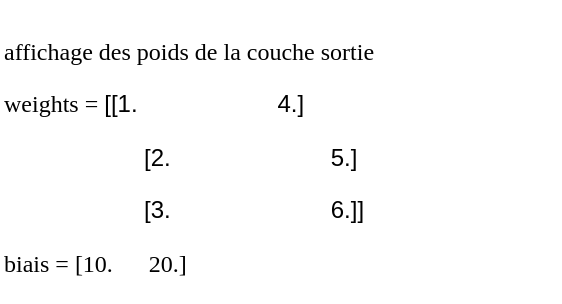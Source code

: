 <mxfile version="15.7.4" type="device"><diagram id="y1_Qu_EXzGHLbZom3y97" name="Page-1"><mxGraphModel dx="1182" dy="707" grid="1" gridSize="10" guides="1" tooltips="1" connect="1" arrows="1" fold="1" page="1" pageScale="1" pageWidth="827" pageHeight="1169" math="0" shadow="0"><root><mxCell id="0"/><mxCell id="1" parent="0"/><mxCell id="FSYrUCMZTNKOlPBiHCc3-1" value="&lt;p class=&quot;MsoNormal&quot;&gt;&lt;span style=&quot;font-size: 9pt ; line-height: 107% ; font-family: &amp;#34;consolas&amp;#34; ; color: black ; background-color: rgb(255 , 255 , 255)&quot;&gt;affichage des poids de la couche sortie&lt;/span&gt;&lt;/p&gt;&lt;p class=&quot;MsoNormal&quot;&gt;&lt;span style=&quot;font-size: 9pt ; line-height: 107% ; font-family: &amp;#34;consolas&amp;#34; ; color: black ; background-color: rgb(255 , 255 , 255)&quot;&gt;weights =&lt;span&gt;&amp;nbsp;&lt;/span&gt;&lt;/span&gt;&lt;span style=&quot;font-size: 9pt ; font-family: &amp;#34;helvetica&amp;#34; ; text-align: center&quot;&gt;[[1.&lt;span style=&quot;white-space: pre&quot;&gt;&#9;&lt;/span&gt;&lt;span style=&quot;white-space: pre&quot;&gt;&#9;&lt;/span&gt;&lt;span style=&quot;white-space: pre&quot;&gt;&#9;&lt;/span&gt;&lt;/span&gt;&lt;span style=&quot;font-size: 9pt ; font-family: &amp;#34;helvetica&amp;#34; ; text-align: center&quot;&gt;&#9;&lt;/span&gt;&lt;span style=&quot;font-size: 9pt ; font-family: &amp;#34;helvetica&amp;#34; ; text-align: center&quot;&gt;&#9;&lt;/span&gt;&lt;span style=&quot;font-size: 9pt ; font-family: &amp;#34;helvetica&amp;#34; ; text-align: center&quot;&gt;4.]&lt;/span&gt;&lt;/p&gt;&lt;p class=&quot;MsoNormal&quot;&gt;&lt;span style=&quot;font-size: 9pt ; font-family: &amp;#34;helvetica&amp;#34; ; text-align: center&quot;&gt;&amp;nbsp;&lt;span style=&quot;white-space: pre&quot;&gt;&#9;&lt;/span&gt;&lt;span style=&quot;white-space: pre&quot;&gt;&#9;&amp;nbsp;&lt;/span&gt;&amp;nbsp; &amp;nbsp; [2.&lt;span style=&quot;white-space: pre&quot;&gt;&#9;&lt;/span&gt;&lt;span style=&quot;white-space: pre&quot;&gt;&#9;&lt;/span&gt;&lt;span style=&quot;white-space: pre&quot;&gt;&#9;&lt;/span&gt;&lt;/span&gt;&lt;span style=&quot;font-size: 9pt ; font-family: &amp;#34;helvetica&amp;#34; ; text-align: center&quot;&gt;&#9;&lt;/span&gt;&lt;span style=&quot;font-size: 9pt ; font-family: &amp;#34;helvetica&amp;#34; ; text-align: center&quot;&gt;&#9;&lt;/span&gt;&lt;span style=&quot;font-size: 9pt ; font-family: &amp;#34;helvetica&amp;#34; ; text-align: center&quot;&gt;5.]&lt;/span&gt;&lt;/p&gt;&lt;p class=&quot;MsoNormal&quot;&gt;&lt;span style=&quot;font-size: 9pt ; line-height: 107% ; font-family: &amp;#34;consolas&amp;#34; ; color: black ; background-color: rgb(255 , 255 , 255)&quot;&gt;&lt;span style=&quot;font-family: &amp;#34;helvetica&amp;#34; ; text-align: center&quot;&gt;&lt;span style=&quot;white-space: pre&quot;&gt;&#9;&lt;/span&gt;&lt;span style=&quot;white-space: pre&quot;&gt;&#9;&lt;/span&gt;&amp;nbsp; &amp;nbsp; &amp;nbsp;[3.&lt;span style=&quot;white-space: pre&quot;&gt;&#9;&lt;/span&gt;&lt;span style=&quot;white-space: pre&quot;&gt;&#9;&lt;/span&gt;&lt;span style=&quot;white-space: pre&quot;&gt;&#9;&lt;/span&gt;&lt;/span&gt;&lt;span style=&quot;font-family: &amp;#34;helvetica&amp;#34; ; text-align: center&quot;&gt;&#9;&lt;/span&gt;&lt;span style=&quot;font-family: &amp;#34;helvetica&amp;#34; ; text-align: center&quot;&gt;&#9;&lt;/span&gt;&lt;span style=&quot;font-family: &amp;#34;helvetica&amp;#34; ; text-align: center&quot;&gt;6.]]&lt;/span&gt;&lt;/span&gt;&lt;/p&gt;&lt;p class=&quot;MsoNormal&quot;&gt;&lt;span style=&quot;background-color: rgb(255 , 255 , 255)&quot;&gt;&lt;span style=&quot;font-size: 9pt ; font-family: &amp;#34;consolas&amp;#34;&quot;&gt;biais =&lt;/span&gt;&lt;span style=&quot;font-size: 9pt ; font-family: &amp;#34;consolas&amp;#34;&quot;&gt;&amp;nbsp;&lt;/span&gt;&lt;/span&gt;&lt;span style=&quot;background-color: rgb(255 , 255 , 255) ; font-family: &amp;#34;consolas&amp;#34; ; font-size: 9pt&quot;&gt;[10.&amp;nbsp;&amp;nbsp;&amp;nbsp;&amp;nbsp;&amp;nbsp; 20.]&lt;/span&gt;&lt;/p&gt;&lt;p class=&quot;MsoNormal&quot;&gt;&lt;span style=&quot;font-size: 9pt ; line-height: 107% ; font-family: &amp;#34;consolas&amp;#34; ; background-color: rgb(229 , 229 , 229) ; font-size: 9pt ; line-height: 107%&quot;&gt;&lt;/span&gt;&lt;/p&gt;" style="text;whiteSpace=wrap;html=1;" vertex="1" parent="1"><mxGeometry x="240" y="360" width="280" height="140" as="geometry"/></mxCell></root></mxGraphModel></diagram></mxfile>
